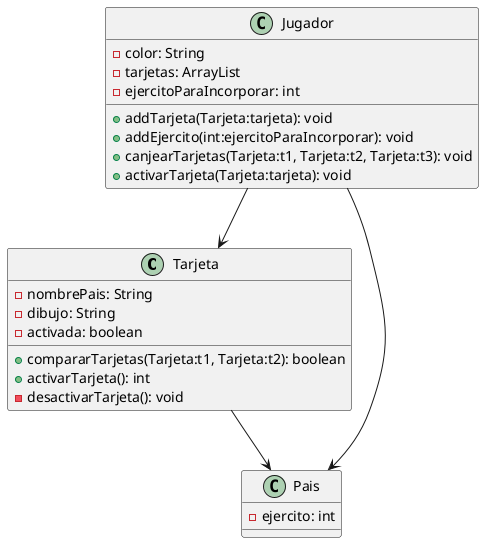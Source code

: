 @startuml
'https://plantuml.com/class-diagram

class Tarjeta{
    -nombrePais: String
    -dibujo: String
    -activada: boolean

    +compararTarjetas(Tarjeta:t1, Tarjeta:t2): boolean
    +activarTarjeta(): int
    -desactivarTarjeta(): void
}


class Jugador{
    -color: String
    -tarjetas: ArrayList
    -ejercitoParaIncorporar: int

    + addTarjeta(Tarjeta:tarjeta): void
    + addEjercito(int:ejercitoParaIncorporar): void
    + canjearTarjetas(Tarjeta:t1, Tarjeta:t2, Tarjeta:t3): void
    + activarTarjeta(Tarjeta:tarjeta): void
}


class Pais{
    -ejercito: int
}


Jugador-->Tarjeta
Jugador--->Pais
Tarjeta --> Pais


@enduml